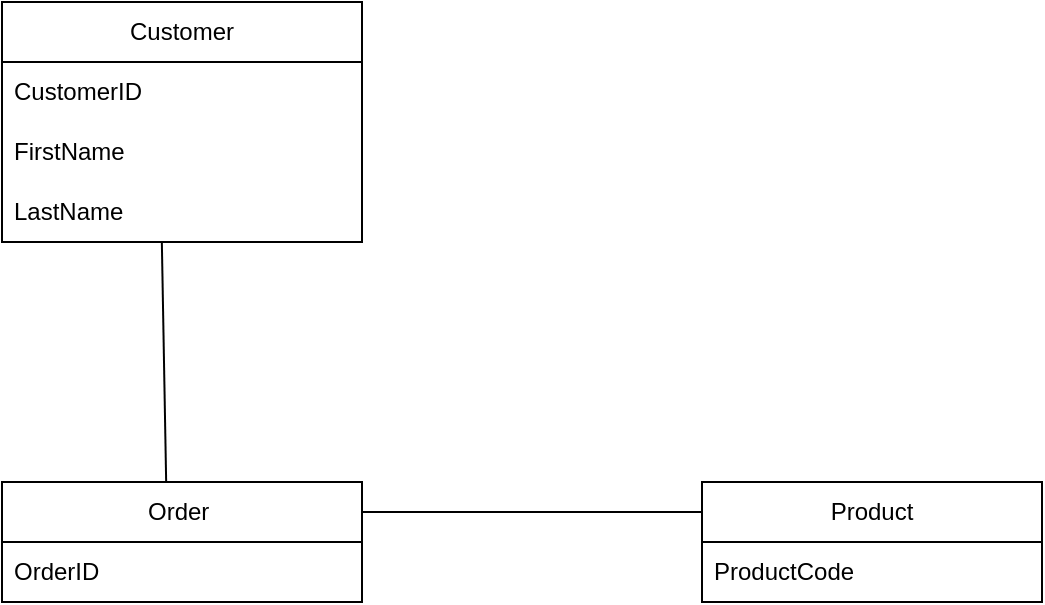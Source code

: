 <mxfile version="24.8.0">
  <diagram name="Page-1" id="2pEgDCs6qXlRXiFr3SNg">
    <mxGraphModel dx="658" dy="691" grid="1" gridSize="10" guides="1" tooltips="1" connect="1" arrows="1" fold="1" page="1" pageScale="1" pageWidth="850" pageHeight="1100" math="0" shadow="0">
      <root>
        <mxCell id="0" />
        <mxCell id="1" parent="0" />
        <mxCell id="P8xNjSMmbSCkiSCTJw_4-1" value="Customer" style="swimlane;fontStyle=0;childLayout=stackLayout;horizontal=1;startSize=30;horizontalStack=0;resizeParent=1;resizeParentMax=0;resizeLast=0;collapsible=1;marginBottom=0;whiteSpace=wrap;html=1;" vertex="1" parent="1">
          <mxGeometry x="80" y="80" width="180" height="120" as="geometry" />
        </mxCell>
        <mxCell id="P8xNjSMmbSCkiSCTJw_4-2" value="CustomerID" style="text;strokeColor=none;fillColor=none;align=left;verticalAlign=middle;spacingLeft=4;spacingRight=4;overflow=hidden;points=[[0,0.5],[1,0.5]];portConstraint=eastwest;rotatable=0;whiteSpace=wrap;html=1;" vertex="1" parent="P8xNjSMmbSCkiSCTJw_4-1">
          <mxGeometry y="30" width="180" height="30" as="geometry" />
        </mxCell>
        <mxCell id="P8xNjSMmbSCkiSCTJw_4-3" value="FirstName" style="text;strokeColor=none;fillColor=none;align=left;verticalAlign=middle;spacingLeft=4;spacingRight=4;overflow=hidden;points=[[0,0.5],[1,0.5]];portConstraint=eastwest;rotatable=0;whiteSpace=wrap;html=1;" vertex="1" parent="P8xNjSMmbSCkiSCTJw_4-1">
          <mxGeometry y="60" width="180" height="30" as="geometry" />
        </mxCell>
        <mxCell id="P8xNjSMmbSCkiSCTJw_4-4" value="LastName" style="text;strokeColor=none;fillColor=none;align=left;verticalAlign=middle;spacingLeft=4;spacingRight=4;overflow=hidden;points=[[0,0.5],[1,0.5]];portConstraint=eastwest;rotatable=0;whiteSpace=wrap;html=1;" vertex="1" parent="P8xNjSMmbSCkiSCTJw_4-1">
          <mxGeometry y="90" width="180" height="30" as="geometry" />
        </mxCell>
        <mxCell id="P8xNjSMmbSCkiSCTJw_4-5" value="Order&amp;nbsp;" style="swimlane;fontStyle=0;childLayout=stackLayout;horizontal=1;startSize=30;horizontalStack=0;resizeParent=1;resizeParentMax=0;resizeLast=0;collapsible=1;marginBottom=0;whiteSpace=wrap;html=1;" vertex="1" parent="1">
          <mxGeometry x="80" y="320" width="180" height="60" as="geometry" />
        </mxCell>
        <mxCell id="P8xNjSMmbSCkiSCTJw_4-6" value="OrderID" style="text;strokeColor=none;fillColor=none;align=left;verticalAlign=middle;spacingLeft=4;spacingRight=4;overflow=hidden;points=[[0,0.5],[1,0.5]];portConstraint=eastwest;rotatable=0;whiteSpace=wrap;html=1;" vertex="1" parent="P8xNjSMmbSCkiSCTJw_4-5">
          <mxGeometry y="30" width="180" height="30" as="geometry" />
        </mxCell>
        <mxCell id="P8xNjSMmbSCkiSCTJw_4-9" value="Product" style="swimlane;fontStyle=0;childLayout=stackLayout;horizontal=1;startSize=30;horizontalStack=0;resizeParent=1;resizeParentMax=0;resizeLast=0;collapsible=1;marginBottom=0;whiteSpace=wrap;html=1;" vertex="1" parent="1">
          <mxGeometry x="430" y="320" width="170" height="60" as="geometry" />
        </mxCell>
        <mxCell id="P8xNjSMmbSCkiSCTJw_4-10" value="ProductCode" style="text;strokeColor=none;fillColor=none;align=left;verticalAlign=middle;spacingLeft=4;spacingRight=4;overflow=hidden;points=[[0,0.5],[1,0.5]];portConstraint=eastwest;rotatable=0;whiteSpace=wrap;html=1;" vertex="1" parent="P8xNjSMmbSCkiSCTJw_4-9">
          <mxGeometry y="30" width="170" height="30" as="geometry" />
        </mxCell>
        <mxCell id="P8xNjSMmbSCkiSCTJw_4-13" value="" style="endArrow=none;html=1;rounded=0;exitX=0.456;exitY=-0.008;exitDx=0;exitDy=0;exitPerimeter=0;entryX=0.444;entryY=1;entryDx=0;entryDy=0;entryPerimeter=0;" edge="1" parent="1" source="P8xNjSMmbSCkiSCTJw_4-5" target="P8xNjSMmbSCkiSCTJw_4-4">
          <mxGeometry width="50" height="50" relative="1" as="geometry">
            <mxPoint x="310" y="290" as="sourcePoint" />
            <mxPoint x="360" y="240" as="targetPoint" />
          </mxGeometry>
        </mxCell>
        <mxCell id="P8xNjSMmbSCkiSCTJw_4-14" value="" style="endArrow=none;html=1;rounded=0;exitX=1;exitY=0.25;exitDx=0;exitDy=0;entryX=0;entryY=0.25;entryDx=0;entryDy=0;" edge="1" parent="1" source="P8xNjSMmbSCkiSCTJw_4-5" target="P8xNjSMmbSCkiSCTJw_4-9">
          <mxGeometry width="50" height="50" relative="1" as="geometry">
            <mxPoint x="190.0" y="376" as="sourcePoint" />
            <mxPoint x="512.99" y="370" as="targetPoint" />
            <Array as="points" />
          </mxGeometry>
        </mxCell>
      </root>
    </mxGraphModel>
  </diagram>
</mxfile>
